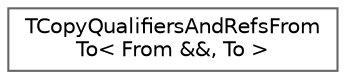 digraph "Graphical Class Hierarchy"
{
 // INTERACTIVE_SVG=YES
 // LATEX_PDF_SIZE
  bgcolor="transparent";
  edge [fontname=Helvetica,fontsize=10,labelfontname=Helvetica,labelfontsize=10];
  node [fontname=Helvetica,fontsize=10,shape=box,height=0.2,width=0.4];
  rankdir="LR";
  Node0 [id="Node000000",label="TCopyQualifiersAndRefsFrom\lTo\< From &&, To \>",height=0.2,width=0.4,color="grey40", fillcolor="white", style="filled",URL="$d0/dbb/structTCopyQualifiersAndRefsFromTo_3_01From_01_6_6_00_01To_01_4.html",tooltip=" "];
}
